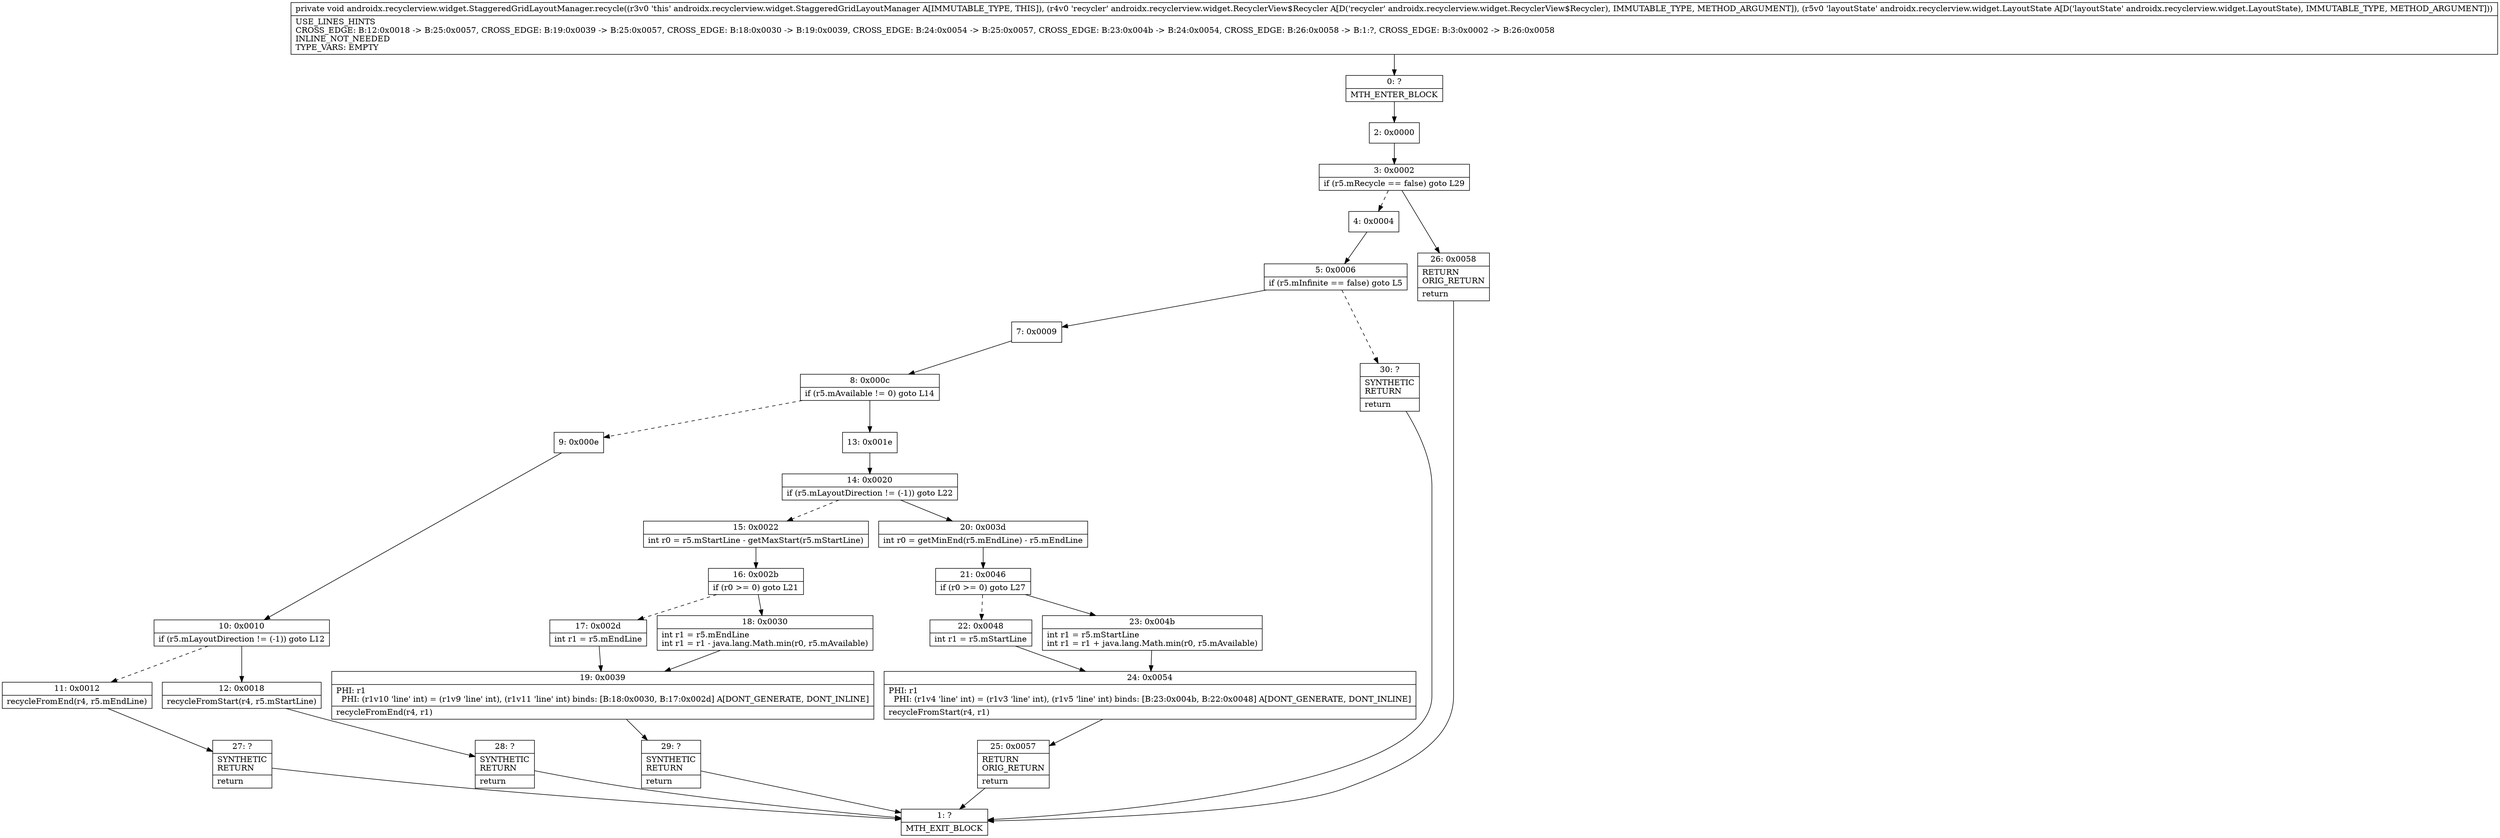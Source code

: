 digraph "CFG forandroidx.recyclerview.widget.StaggeredGridLayoutManager.recycle(Landroidx\/recyclerview\/widget\/RecyclerView$Recycler;Landroidx\/recyclerview\/widget\/LayoutState;)V" {
Node_0 [shape=record,label="{0\:\ ?|MTH_ENTER_BLOCK\l}"];
Node_2 [shape=record,label="{2\:\ 0x0000}"];
Node_3 [shape=record,label="{3\:\ 0x0002|if (r5.mRecycle == false) goto L29\l}"];
Node_4 [shape=record,label="{4\:\ 0x0004}"];
Node_5 [shape=record,label="{5\:\ 0x0006|if (r5.mInfinite == false) goto L5\l}"];
Node_7 [shape=record,label="{7\:\ 0x0009}"];
Node_8 [shape=record,label="{8\:\ 0x000c|if (r5.mAvailable != 0) goto L14\l}"];
Node_9 [shape=record,label="{9\:\ 0x000e}"];
Node_10 [shape=record,label="{10\:\ 0x0010|if (r5.mLayoutDirection != (\-1)) goto L12\l}"];
Node_11 [shape=record,label="{11\:\ 0x0012|recycleFromEnd(r4, r5.mEndLine)\l}"];
Node_27 [shape=record,label="{27\:\ ?|SYNTHETIC\lRETURN\l|return\l}"];
Node_1 [shape=record,label="{1\:\ ?|MTH_EXIT_BLOCK\l}"];
Node_12 [shape=record,label="{12\:\ 0x0018|recycleFromStart(r4, r5.mStartLine)\l}"];
Node_28 [shape=record,label="{28\:\ ?|SYNTHETIC\lRETURN\l|return\l}"];
Node_13 [shape=record,label="{13\:\ 0x001e}"];
Node_14 [shape=record,label="{14\:\ 0x0020|if (r5.mLayoutDirection != (\-1)) goto L22\l}"];
Node_15 [shape=record,label="{15\:\ 0x0022|int r0 = r5.mStartLine \- getMaxStart(r5.mStartLine)\l}"];
Node_16 [shape=record,label="{16\:\ 0x002b|if (r0 \>= 0) goto L21\l}"];
Node_17 [shape=record,label="{17\:\ 0x002d|int r1 = r5.mEndLine\l}"];
Node_19 [shape=record,label="{19\:\ 0x0039|PHI: r1 \l  PHI: (r1v10 'line' int) = (r1v9 'line' int), (r1v11 'line' int) binds: [B:18:0x0030, B:17:0x002d] A[DONT_GENERATE, DONT_INLINE]\l|recycleFromEnd(r4, r1)\l}"];
Node_29 [shape=record,label="{29\:\ ?|SYNTHETIC\lRETURN\l|return\l}"];
Node_18 [shape=record,label="{18\:\ 0x0030|int r1 = r5.mEndLine\lint r1 = r1 \- java.lang.Math.min(r0, r5.mAvailable)\l}"];
Node_20 [shape=record,label="{20\:\ 0x003d|int r0 = getMinEnd(r5.mEndLine) \- r5.mEndLine\l}"];
Node_21 [shape=record,label="{21\:\ 0x0046|if (r0 \>= 0) goto L27\l}"];
Node_22 [shape=record,label="{22\:\ 0x0048|int r1 = r5.mStartLine\l}"];
Node_24 [shape=record,label="{24\:\ 0x0054|PHI: r1 \l  PHI: (r1v4 'line' int) = (r1v3 'line' int), (r1v5 'line' int) binds: [B:23:0x004b, B:22:0x0048] A[DONT_GENERATE, DONT_INLINE]\l|recycleFromStart(r4, r1)\l}"];
Node_25 [shape=record,label="{25\:\ 0x0057|RETURN\lORIG_RETURN\l|return\l}"];
Node_23 [shape=record,label="{23\:\ 0x004b|int r1 = r5.mStartLine\lint r1 = r1 + java.lang.Math.min(r0, r5.mAvailable)\l}"];
Node_30 [shape=record,label="{30\:\ ?|SYNTHETIC\lRETURN\l|return\l}"];
Node_26 [shape=record,label="{26\:\ 0x0058|RETURN\lORIG_RETURN\l|return\l}"];
MethodNode[shape=record,label="{private void androidx.recyclerview.widget.StaggeredGridLayoutManager.recycle((r3v0 'this' androidx.recyclerview.widget.StaggeredGridLayoutManager A[IMMUTABLE_TYPE, THIS]), (r4v0 'recycler' androidx.recyclerview.widget.RecyclerView$Recycler A[D('recycler' androidx.recyclerview.widget.RecyclerView$Recycler), IMMUTABLE_TYPE, METHOD_ARGUMENT]), (r5v0 'layoutState' androidx.recyclerview.widget.LayoutState A[D('layoutState' androidx.recyclerview.widget.LayoutState), IMMUTABLE_TYPE, METHOD_ARGUMENT]))  | USE_LINES_HINTS\lCROSS_EDGE: B:12:0x0018 \-\> B:25:0x0057, CROSS_EDGE: B:19:0x0039 \-\> B:25:0x0057, CROSS_EDGE: B:18:0x0030 \-\> B:19:0x0039, CROSS_EDGE: B:24:0x0054 \-\> B:25:0x0057, CROSS_EDGE: B:23:0x004b \-\> B:24:0x0054, CROSS_EDGE: B:26:0x0058 \-\> B:1:?, CROSS_EDGE: B:3:0x0002 \-\> B:26:0x0058\lINLINE_NOT_NEEDED\lTYPE_VARS: EMPTY\l}"];
MethodNode -> Node_0;Node_0 -> Node_2;
Node_2 -> Node_3;
Node_3 -> Node_4[style=dashed];
Node_3 -> Node_26;
Node_4 -> Node_5;
Node_5 -> Node_7;
Node_5 -> Node_30[style=dashed];
Node_7 -> Node_8;
Node_8 -> Node_9[style=dashed];
Node_8 -> Node_13;
Node_9 -> Node_10;
Node_10 -> Node_11[style=dashed];
Node_10 -> Node_12;
Node_11 -> Node_27;
Node_27 -> Node_1;
Node_12 -> Node_28;
Node_28 -> Node_1;
Node_13 -> Node_14;
Node_14 -> Node_15[style=dashed];
Node_14 -> Node_20;
Node_15 -> Node_16;
Node_16 -> Node_17[style=dashed];
Node_16 -> Node_18;
Node_17 -> Node_19;
Node_19 -> Node_29;
Node_29 -> Node_1;
Node_18 -> Node_19;
Node_20 -> Node_21;
Node_21 -> Node_22[style=dashed];
Node_21 -> Node_23;
Node_22 -> Node_24;
Node_24 -> Node_25;
Node_25 -> Node_1;
Node_23 -> Node_24;
Node_30 -> Node_1;
Node_26 -> Node_1;
}

